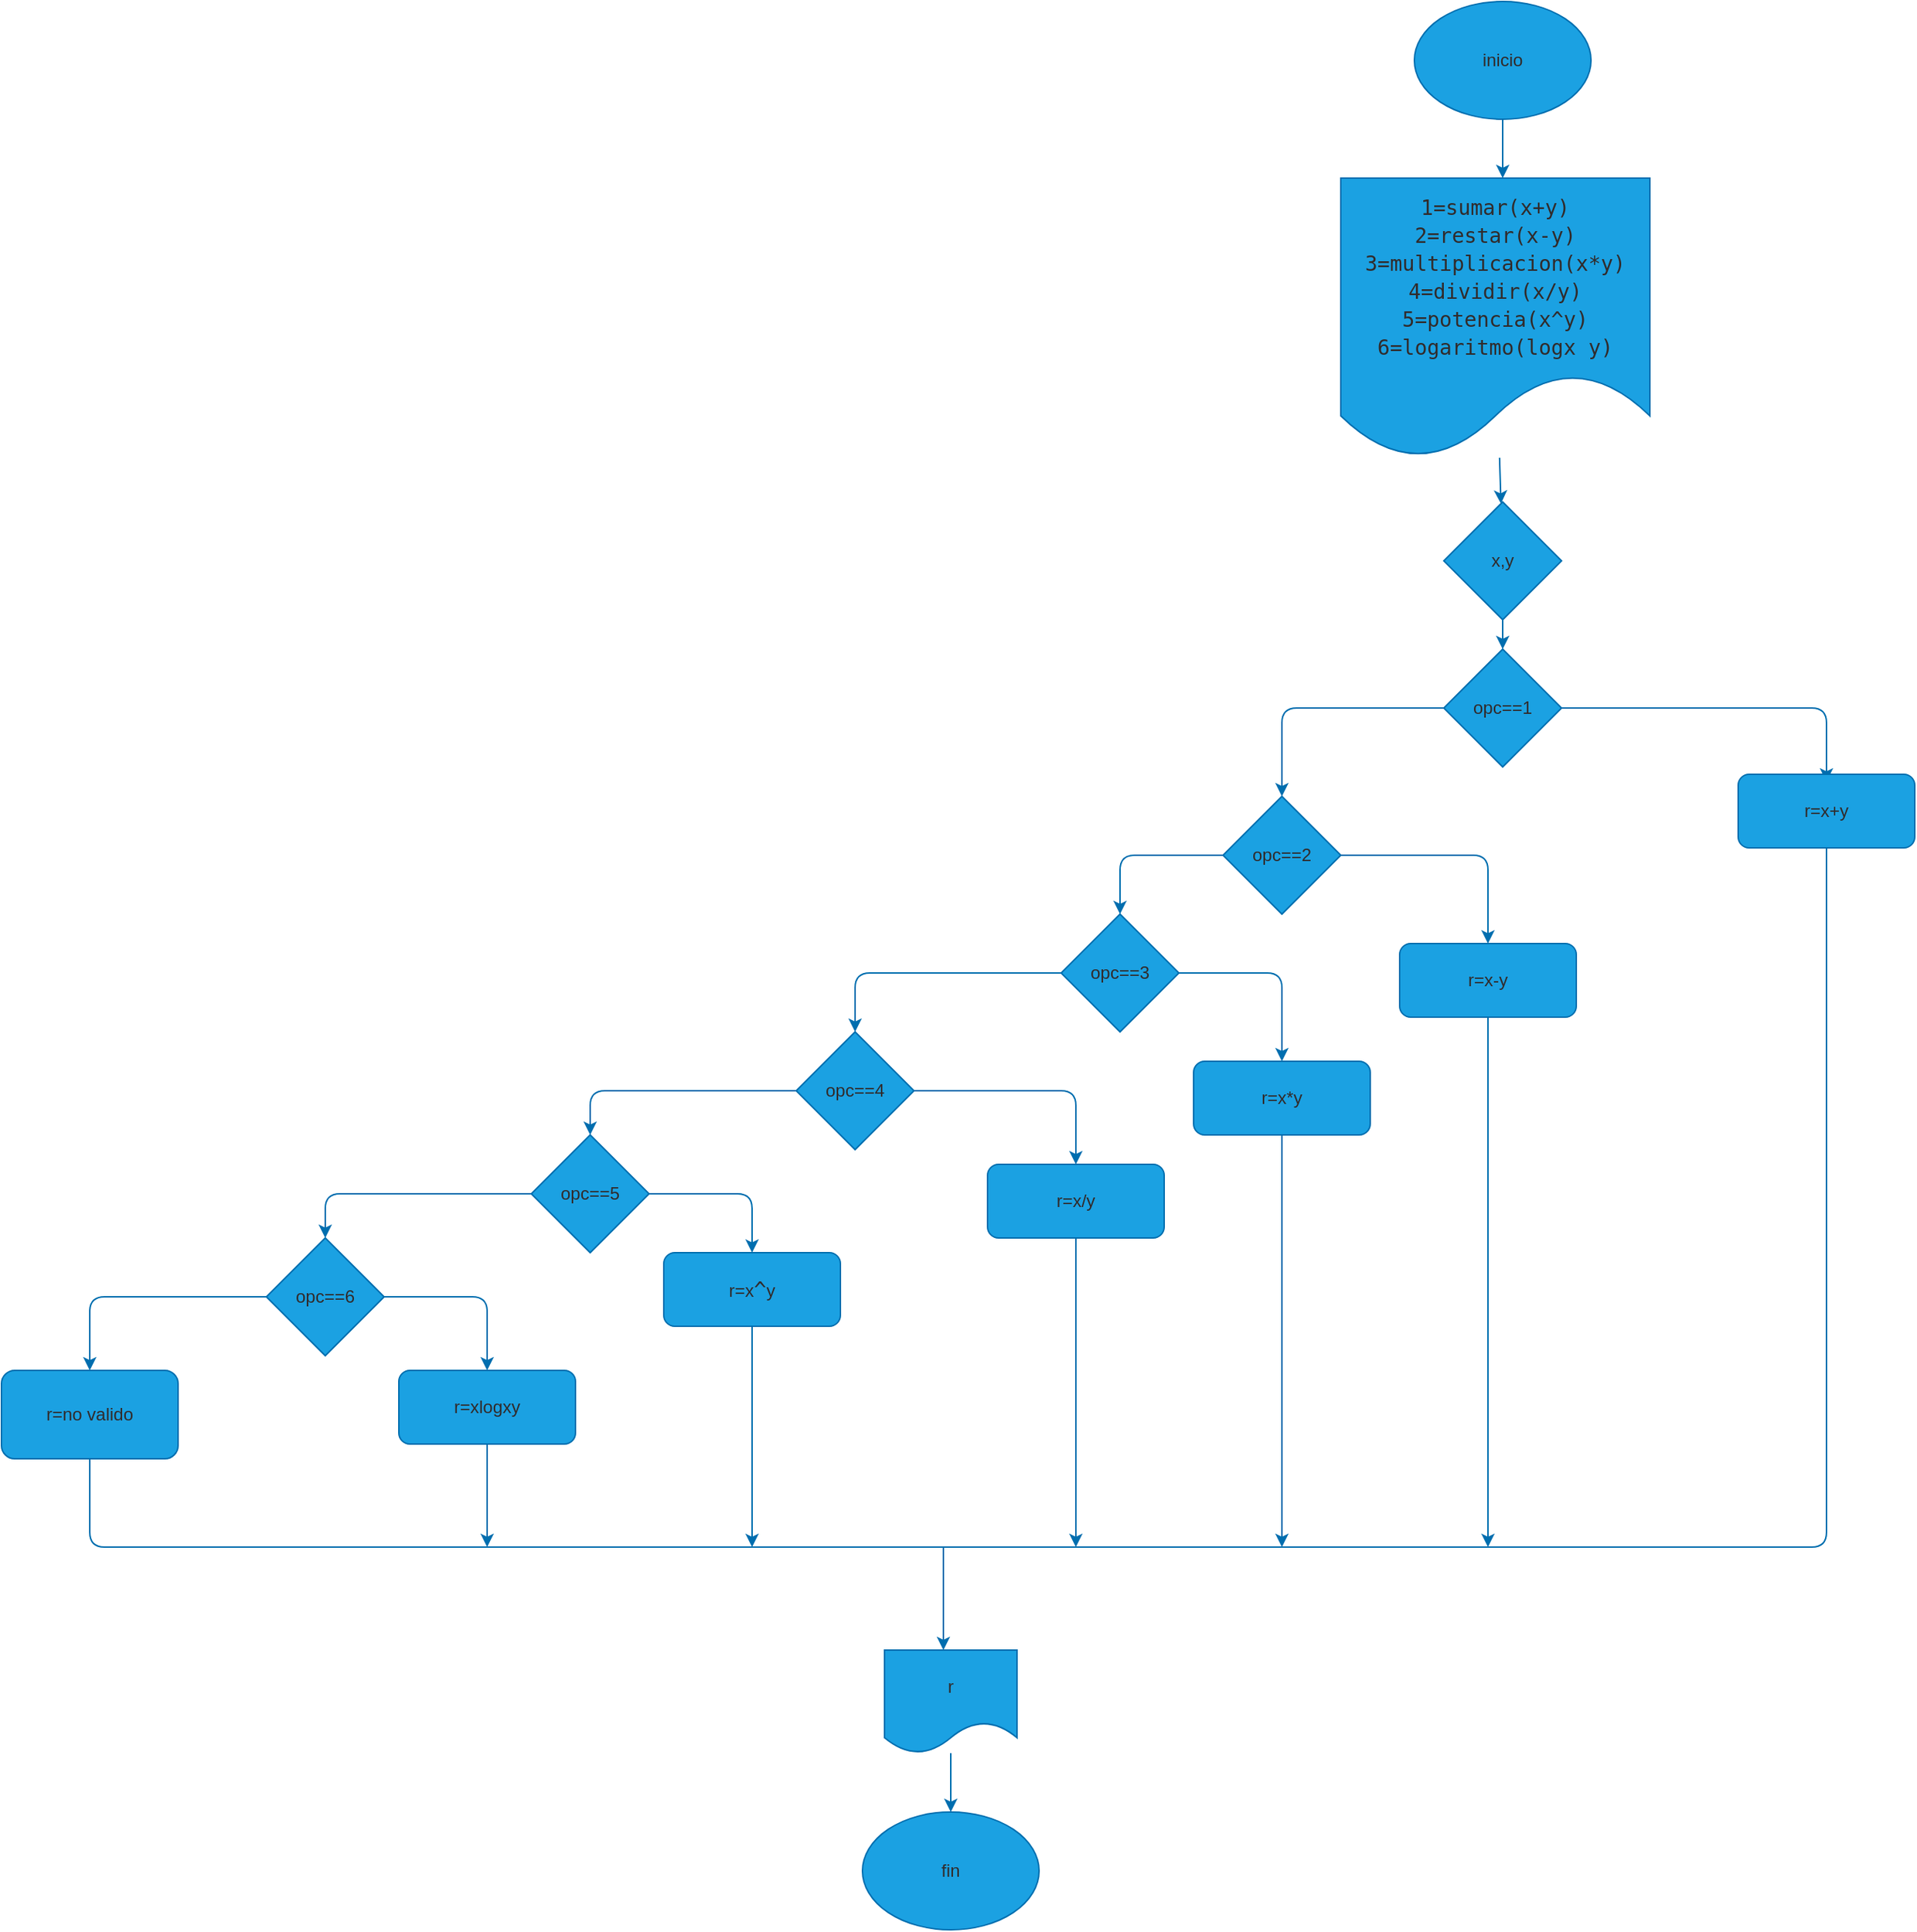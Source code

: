 <mxfile>
    <diagram id="7cXgVcdrDAU-DBWdvrRR" name="Página-1">
        <mxGraphModel dx="12687" dy="9220" grid="1" gridSize="10" guides="1" tooltips="1" connect="1" arrows="1" fold="1" page="1" pageScale="1" pageWidth="827" pageHeight="1169" math="0" shadow="0">
            <root>
                <mxCell id="0"/>
                <mxCell id="1" parent="0"/>
                <mxCell id="3" style="edgeStyle=none;html=1;fillColor=#1ba1e2;strokeColor=#006EAF;labelBackgroundColor=none;fontColor=#312b2b;" edge="1" parent="1" source="2">
                    <mxGeometry relative="1" as="geometry">
                        <mxPoint x="340" y="180" as="targetPoint"/>
                    </mxGeometry>
                </mxCell>
                <mxCell id="2" value="inicio" style="ellipse;whiteSpace=wrap;html=1;fillColor=#1ba1e2;fontColor=#312b2b;strokeColor=#006EAF;labelBackgroundColor=none;" vertex="1" parent="1">
                    <mxGeometry x="280" y="60" width="120" height="80" as="geometry"/>
                </mxCell>
                <mxCell id="7" style="edgeStyle=none;html=1;fillColor=#1ba1e2;strokeColor=#006EAF;labelBackgroundColor=none;fontColor=#312b2b;" edge="1" parent="1" source="4" target="6">
                    <mxGeometry relative="1" as="geometry"/>
                </mxCell>
                <mxCell id="4" value="&lt;div style=&quot;font-family: &amp;quot;Droid Sans Mono&amp;quot;, &amp;quot;monospace&amp;quot;, monospace; font-size: 14px; line-height: 19px;&quot;&gt;&lt;div&gt;1=sumar(x+y)&lt;/div&gt;&lt;div&gt;2=restar(x-y)&lt;/div&gt;&lt;div&gt;3=multiplicacion(x*y)&lt;/div&gt;&lt;div&gt;4=dividir(x/y)&lt;/div&gt;&lt;div&gt;5=potencia(x^y)&lt;/div&gt;&lt;div&gt;6=logaritmo(logx y)&lt;/div&gt;&lt;/div&gt;" style="shape=document;whiteSpace=wrap;html=1;boundedLbl=1;labelBorderColor=none;labelBackgroundColor=none;fillColor=#1ba1e2;fontColor=#312b2b;strokeColor=#006EAF;" vertex="1" parent="1">
                    <mxGeometry x="230" y="180" width="210" height="190" as="geometry"/>
                </mxCell>
                <mxCell id="8" style="edgeStyle=none;html=1;fillColor=#1ba1e2;strokeColor=#006EAF;labelBackgroundColor=none;fontColor=#312b2b;" edge="1" parent="1" source="6">
                    <mxGeometry relative="1" as="geometry">
                        <mxPoint x="340" y="500" as="targetPoint"/>
                    </mxGeometry>
                </mxCell>
                <mxCell id="6" value="x,y" style="rhombus;whiteSpace=wrap;html=1;labelBackgroundColor=none;labelBorderColor=none;fillColor=#1ba1e2;fontColor=#312b2b;strokeColor=#006EAF;" vertex="1" parent="1">
                    <mxGeometry x="300" y="400" width="80" height="80" as="geometry"/>
                </mxCell>
                <mxCell id="10" style="edgeStyle=none;html=1;fillColor=#1ba1e2;strokeColor=#006EAF;labelBackgroundColor=none;fontColor=#312b2b;" edge="1" parent="1" source="9">
                    <mxGeometry relative="1" as="geometry">
                        <mxPoint x="560" y="590" as="targetPoint"/>
                        <Array as="points">
                            <mxPoint x="560" y="540"/>
                        </Array>
                    </mxGeometry>
                </mxCell>
                <mxCell id="14" style="edgeStyle=none;html=1;entryX=0.5;entryY=0;entryDx=0;entryDy=0;fillColor=#1ba1e2;strokeColor=#006EAF;labelBackgroundColor=none;fontColor=#312b2b;" edge="1" parent="1" source="9" target="17">
                    <mxGeometry relative="1" as="geometry">
                        <mxPoint x="260" y="600" as="targetPoint"/>
                        <Array as="points">
                            <mxPoint x="190" y="540"/>
                        </Array>
                    </mxGeometry>
                </mxCell>
                <mxCell id="9" value="opc==1" style="rhombus;whiteSpace=wrap;html=1;labelBackgroundColor=none;labelBorderColor=none;fillColor=#1ba1e2;fontColor=#312b2b;strokeColor=#006EAF;" vertex="1" parent="1">
                    <mxGeometry x="300" y="500" width="80" height="80" as="geometry"/>
                </mxCell>
                <mxCell id="12" value="r=x+y" style="rounded=1;whiteSpace=wrap;html=1;labelBackgroundColor=none;labelBorderColor=none;fillColor=#1ba1e2;fontColor=#312b2b;strokeColor=#006EAF;" vertex="1" parent="1">
                    <mxGeometry x="500" y="585" width="120" height="50" as="geometry"/>
                </mxCell>
                <mxCell id="57" style="edgeStyle=none;html=1;fillColor=#1ba1e2;strokeColor=#006EAF;labelBackgroundColor=none;fontColor=#312b2b;" edge="1" parent="1" source="15">
                    <mxGeometry relative="1" as="geometry">
                        <mxPoint x="330" y="1110" as="targetPoint"/>
                    </mxGeometry>
                </mxCell>
                <mxCell id="15" value="r=x-y" style="rounded=1;whiteSpace=wrap;html=1;labelBackgroundColor=none;labelBorderColor=none;fillColor=#1ba1e2;fontColor=#312b2b;strokeColor=#006EAF;" vertex="1" parent="1">
                    <mxGeometry x="270" y="700" width="120" height="50" as="geometry"/>
                </mxCell>
                <mxCell id="18" style="edgeStyle=none;html=1;entryX=0.5;entryY=0;entryDx=0;entryDy=0;fillColor=#1ba1e2;strokeColor=#006EAF;labelBackgroundColor=none;fontColor=#312b2b;" edge="1" parent="1" source="17" target="15">
                    <mxGeometry relative="1" as="geometry">
                        <mxPoint x="270" y="710" as="targetPoint"/>
                        <Array as="points">
                            <mxPoint x="330" y="640"/>
                        </Array>
                    </mxGeometry>
                </mxCell>
                <mxCell id="19" style="edgeStyle=none;html=1;fillColor=#1ba1e2;strokeColor=#006EAF;labelBackgroundColor=none;fontColor=#312b2b;" edge="1" parent="1" source="17">
                    <mxGeometry relative="1" as="geometry">
                        <mxPoint x="80" y="680" as="targetPoint"/>
                        <Array as="points">
                            <mxPoint x="80" y="640"/>
                        </Array>
                    </mxGeometry>
                </mxCell>
                <mxCell id="17" value="&lt;span style=&quot;font-family: Helvetica; font-size: 12px; font-style: normal; font-variant-ligatures: normal; font-variant-caps: normal; font-weight: 400; letter-spacing: normal; orphans: 2; text-align: center; text-indent: 0px; text-transform: none; widows: 2; word-spacing: 0px; -webkit-text-stroke-width: 0px; text-decoration-thickness: initial; text-decoration-style: initial; text-decoration-color: initial; float: none; display: inline !important;&quot;&gt;opc==2&lt;/span&gt;" style="rhombus;whiteSpace=wrap;html=1;labelBackgroundColor=none;labelBorderColor=none;fillColor=#1ba1e2;fontColor=#312b2b;strokeColor=#006EAF;" vertex="1" parent="1">
                    <mxGeometry x="150" y="600" width="80" height="80" as="geometry"/>
                </mxCell>
                <mxCell id="22" style="edgeStyle=none;html=1;fillColor=#1ba1e2;strokeColor=#006EAF;labelBackgroundColor=none;fontColor=#312b2b;" edge="1" parent="1" source="20" target="21">
                    <mxGeometry relative="1" as="geometry">
                        <Array as="points">
                            <mxPoint x="190" y="720"/>
                        </Array>
                    </mxGeometry>
                </mxCell>
                <mxCell id="20" value="opc==3" style="rhombus;whiteSpace=wrap;html=1;labelBackgroundColor=none;labelBorderColor=none;fillColor=#1ba1e2;fontColor=#312b2b;strokeColor=#006EAF;" vertex="1" parent="1">
                    <mxGeometry x="40" y="680" width="80" height="80" as="geometry"/>
                </mxCell>
                <mxCell id="62" style="edgeStyle=none;html=1;fillColor=#1ba1e2;strokeColor=#006EAF;labelBackgroundColor=none;fontColor=#312b2b;" edge="1" parent="1" source="21">
                    <mxGeometry relative="1" as="geometry">
                        <mxPoint x="190" y="1110" as="targetPoint"/>
                    </mxGeometry>
                </mxCell>
                <mxCell id="21" value="r=x*y" style="rounded=1;whiteSpace=wrap;html=1;labelBackgroundColor=none;labelBorderColor=none;fillColor=#1ba1e2;fontColor=#312b2b;strokeColor=#006EAF;" vertex="1" parent="1">
                    <mxGeometry x="130" y="780" width="120" height="50" as="geometry"/>
                </mxCell>
                <mxCell id="26" style="edgeStyle=none;html=1;fillColor=#1ba1e2;strokeColor=#006EAF;labelBackgroundColor=none;fontColor=#312b2b;" edge="1" parent="1">
                    <mxGeometry relative="1" as="geometry">
                        <mxPoint x="-100" y="760" as="targetPoint"/>
                        <mxPoint x="40" y="720" as="sourcePoint"/>
                        <Array as="points">
                            <mxPoint x="-100" y="720"/>
                        </Array>
                    </mxGeometry>
                </mxCell>
                <mxCell id="27" style="edgeStyle=none;html=1;fillColor=#1ba1e2;strokeColor=#006EAF;labelBackgroundColor=none;fontColor=#312b2b;" edge="1" source="28" target="29" parent="1">
                    <mxGeometry relative="1" as="geometry">
                        <Array as="points">
                            <mxPoint x="50" y="800"/>
                        </Array>
                    </mxGeometry>
                </mxCell>
                <mxCell id="45" style="edgeStyle=none;html=1;fillColor=#1ba1e2;strokeColor=#006EAF;labelBackgroundColor=none;fontColor=#312b2b;" edge="1" parent="1" source="28">
                    <mxGeometry relative="1" as="geometry">
                        <mxPoint x="-280" y="830" as="targetPoint"/>
                        <Array as="points">
                            <mxPoint x="-280" y="800"/>
                        </Array>
                    </mxGeometry>
                </mxCell>
                <mxCell id="28" value="opc==4" style="rhombus;whiteSpace=wrap;html=1;labelBackgroundColor=none;labelBorderColor=none;fillColor=#1ba1e2;fontColor=#312b2b;strokeColor=#006EAF;" vertex="1" parent="1">
                    <mxGeometry x="-140" y="760" width="80" height="80" as="geometry"/>
                </mxCell>
                <mxCell id="61" style="edgeStyle=none;html=1;fillColor=#1ba1e2;strokeColor=#006EAF;labelBackgroundColor=none;fontColor=#312b2b;" edge="1" parent="1" source="29">
                    <mxGeometry relative="1" as="geometry">
                        <mxPoint x="50" y="1110" as="targetPoint"/>
                    </mxGeometry>
                </mxCell>
                <mxCell id="29" value="r=x/y" style="rounded=1;whiteSpace=wrap;html=1;labelBackgroundColor=none;labelBorderColor=none;fillColor=#1ba1e2;fontColor=#312b2b;strokeColor=#006EAF;" vertex="1" parent="1">
                    <mxGeometry x="-10" y="850" width="120" height="50" as="geometry"/>
                </mxCell>
                <mxCell id="42" style="edgeStyle=none;html=1;fillColor=#1ba1e2;strokeColor=#006EAF;labelBackgroundColor=none;fontColor=#312b2b;" edge="1" source="43" target="44" parent="1">
                    <mxGeometry relative="1" as="geometry">
                        <Array as="points">
                            <mxPoint x="-170" y="870"/>
                        </Array>
                    </mxGeometry>
                </mxCell>
                <mxCell id="43" value="opc==5" style="rhombus;whiteSpace=wrap;html=1;labelBackgroundColor=none;labelBorderColor=none;fillColor=#1ba1e2;fontColor=#312b2b;strokeColor=#006EAF;" vertex="1" parent="1">
                    <mxGeometry x="-320" y="830" width="80" height="80" as="geometry"/>
                </mxCell>
                <mxCell id="60" style="edgeStyle=none;html=1;fillColor=#1ba1e2;strokeColor=#006EAF;labelBackgroundColor=none;fontColor=#312b2b;" edge="1" parent="1" source="44">
                    <mxGeometry relative="1" as="geometry">
                        <mxPoint x="-170" y="1110" as="targetPoint"/>
                    </mxGeometry>
                </mxCell>
                <mxCell id="44" value="r=x&lt;span style=&quot;font-family: &amp;quot;Droid Sans Mono&amp;quot;, &amp;quot;monospace&amp;quot;, monospace; font-size: 14px;&quot;&gt;^&lt;/span&gt;y" style="rounded=1;whiteSpace=wrap;html=1;labelBackgroundColor=none;labelBorderColor=none;fillColor=#1ba1e2;fontColor=#312b2b;strokeColor=#006EAF;" vertex="1" parent="1">
                    <mxGeometry x="-230" y="910" width="120" height="50" as="geometry"/>
                </mxCell>
                <mxCell id="46" style="edgeStyle=none;html=1;fillColor=#1ba1e2;strokeColor=#006EAF;labelBackgroundColor=none;fontColor=#312b2b;" edge="1" source="47" target="48" parent="1">
                    <mxGeometry relative="1" as="geometry">
                        <Array as="points">
                            <mxPoint x="-350" y="940"/>
                        </Array>
                    </mxGeometry>
                </mxCell>
                <mxCell id="51" style="edgeStyle=none;html=1;fillColor=#1ba1e2;strokeColor=#006EAF;labelBackgroundColor=none;fontColor=#312b2b;" edge="1" parent="1" source="47">
                    <mxGeometry relative="1" as="geometry">
                        <mxPoint x="-620" y="990" as="targetPoint"/>
                        <Array as="points">
                            <mxPoint x="-620" y="940"/>
                        </Array>
                    </mxGeometry>
                </mxCell>
                <mxCell id="47" value="opc==6" style="rhombus;whiteSpace=wrap;html=1;labelBackgroundColor=none;labelBorderColor=none;fillColor=#1ba1e2;fontColor=#312b2b;strokeColor=#006EAF;" vertex="1" parent="1">
                    <mxGeometry x="-500" y="900" width="80" height="80" as="geometry"/>
                </mxCell>
                <mxCell id="59" style="edgeStyle=none;html=1;fillColor=#1ba1e2;strokeColor=#006EAF;labelBackgroundColor=none;fontColor=#312b2b;" edge="1" parent="1" source="48">
                    <mxGeometry relative="1" as="geometry">
                        <mxPoint x="-350" y="1110" as="targetPoint"/>
                    </mxGeometry>
                </mxCell>
                <mxCell id="48" value="r=xlogxy" style="rounded=1;whiteSpace=wrap;html=1;labelBackgroundColor=none;labelBorderColor=none;fillColor=#1ba1e2;fontColor=#312b2b;strokeColor=#006EAF;" vertex="1" parent="1">
                    <mxGeometry x="-410" y="990" width="120" height="50" as="geometry"/>
                </mxCell>
                <mxCell id="50" style="edgeStyle=none;html=1;exitX=0;exitY=0.5;exitDx=0;exitDy=0;entryX=0.5;entryY=0;entryDx=0;entryDy=0;fillColor=#1ba1e2;strokeColor=#006EAF;labelBackgroundColor=none;fontColor=#312b2b;" edge="1" parent="1" source="43" target="47">
                    <mxGeometry relative="1" as="geometry">
                        <mxPoint x="-400" y="890" as="targetPoint"/>
                        <mxPoint x="-330" y="870" as="sourcePoint"/>
                        <Array as="points">
                            <mxPoint x="-460" y="870"/>
                        </Array>
                    </mxGeometry>
                </mxCell>
                <mxCell id="53" value="r=no valido" style="rounded=1;whiteSpace=wrap;html=1;labelBackgroundColor=none;labelBorderColor=none;fillColor=#1ba1e2;fontColor=#312b2b;strokeColor=#006EAF;" vertex="1" parent="1">
                    <mxGeometry x="-680" y="990" width="120" height="60" as="geometry"/>
                </mxCell>
                <mxCell id="55" value="" style="endArrow=none;html=1;exitX=0.5;exitY=1;exitDx=0;exitDy=0;fillColor=#1ba1e2;strokeColor=#006EAF;labelBackgroundColor=none;fontColor=#312b2b;" edge="1" parent="1" source="53">
                    <mxGeometry width="50" height="50" relative="1" as="geometry">
                        <mxPoint x="-632" y="1110" as="sourcePoint"/>
                        <mxPoint x="560" y="635" as="targetPoint"/>
                        <Array as="points">
                            <mxPoint x="-620" y="1110"/>
                            <mxPoint x="-440" y="1110"/>
                            <mxPoint x="560" y="1110"/>
                        </Array>
                    </mxGeometry>
                </mxCell>
                <mxCell id="64" value="" style="endArrow=classic;html=1;fillColor=#1ba1e2;strokeColor=#006EAF;labelBackgroundColor=none;fontColor=#312b2b;" edge="1" parent="1">
                    <mxGeometry width="50" height="50" relative="1" as="geometry">
                        <mxPoint x="-40" y="1110" as="sourcePoint"/>
                        <mxPoint x="-40" y="1180" as="targetPoint"/>
                    </mxGeometry>
                </mxCell>
                <mxCell id="66" style="edgeStyle=none;html=1;fillColor=#1ba1e2;strokeColor=#006EAF;labelBackgroundColor=none;fontColor=#312b2b;" edge="1" parent="1" source="65">
                    <mxGeometry relative="1" as="geometry">
                        <mxPoint x="-35" y="1290" as="targetPoint"/>
                    </mxGeometry>
                </mxCell>
                <mxCell id="65" value="r" style="shape=document;whiteSpace=wrap;html=1;boundedLbl=1;labelBackgroundColor=none;labelBorderColor=none;fillColor=#1ba1e2;fontColor=#312b2b;strokeColor=#006EAF;" vertex="1" parent="1">
                    <mxGeometry x="-80" y="1180" width="90" height="70" as="geometry"/>
                </mxCell>
                <mxCell id="67" value="fin" style="ellipse;whiteSpace=wrap;html=1;labelBackgroundColor=none;labelBorderColor=none;fillColor=#1ba1e2;fontColor=#312b2b;strokeColor=#006EAF;" vertex="1" parent="1">
                    <mxGeometry x="-95" y="1290" width="120" height="80" as="geometry"/>
                </mxCell>
            </root>
        </mxGraphModel>
    </diagram>
</mxfile>